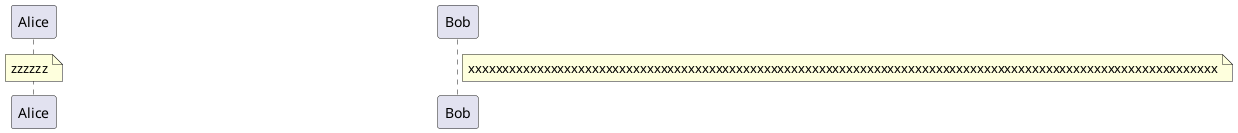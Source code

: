{
  "sha1": "8tukd20845l4zr2go2fh1kyzme9wrls",
  "insertion": {
    "when": "2024-05-30T20:48:21.518Z",
    "url": "https://forum.plantuml.net/12447/strange-actor-spacing-when-notes-same-level-sequence-diagram",
    "user": "plantuml@gmail.com"
  }
}
@startuml
create Alice
create Bob
note over Alice: zzzzzz
/note right Bob: xxxxxxxxxxxxxxxxxxxxxxxxxxxxxxxxxxxxxxxxxxxxxxxxxxxxxxxxxxxxxxxxxxxxxxxxxxxxxxxxxxxxxxxxxxxxxxxxxxxxxxxxxxxxx
@enduml
